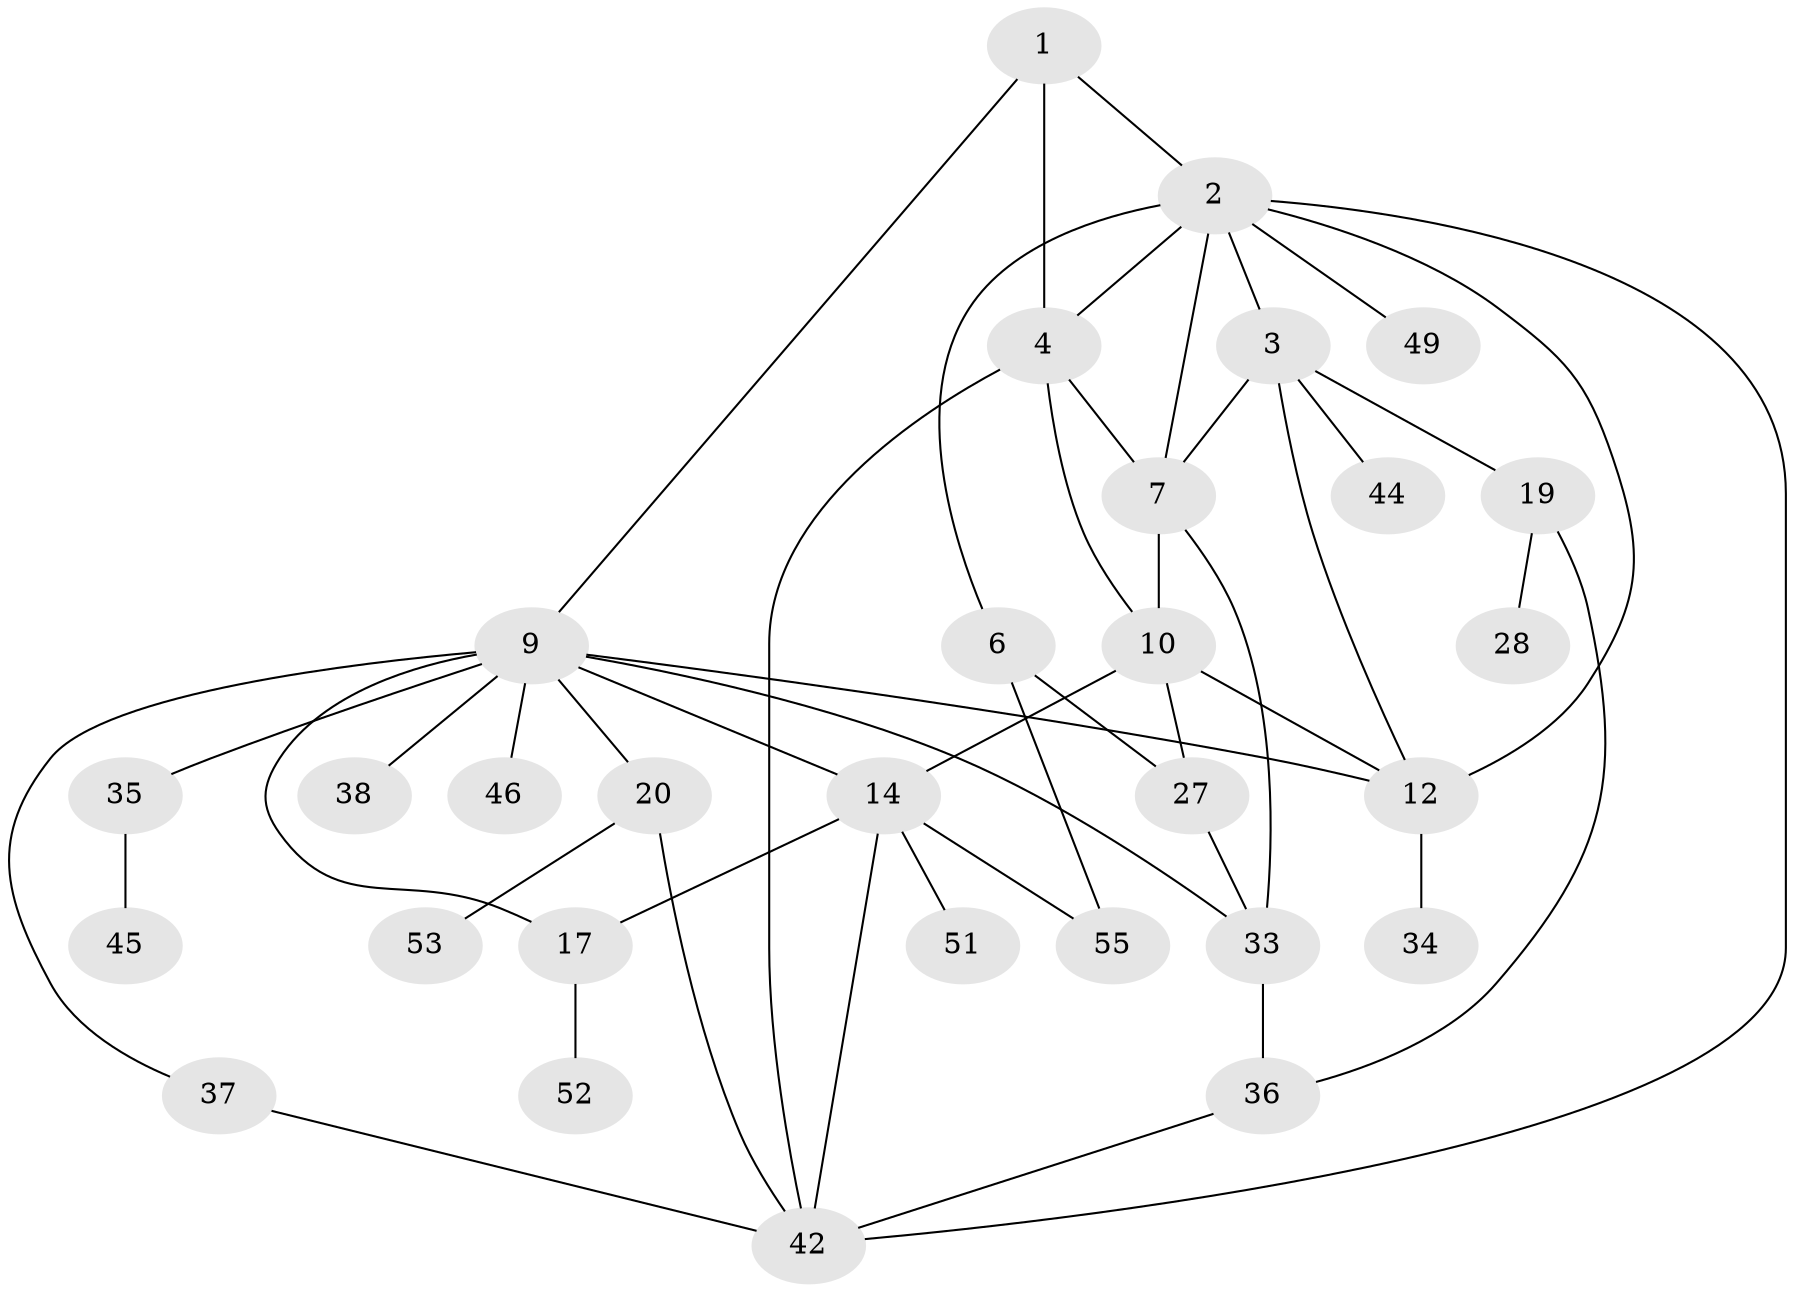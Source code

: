 // original degree distribution, {4: 0.11475409836065574, 6: 0.03278688524590164, 2: 0.16393442622950818, 5: 0.06557377049180328, 9: 0.01639344262295082, 3: 0.29508196721311475, 1: 0.3114754098360656}
// Generated by graph-tools (version 1.1) at 2025/13/03/09/25 04:13:22]
// undirected, 30 vertices, 48 edges
graph export_dot {
graph [start="1"]
  node [color=gray90,style=filled];
  1 [super="+39+8"];
  2 [super="+41"];
  3 [super="+5"];
  4 [super="+60"];
  6 [super="+25"];
  7 [super="+18+30"];
  9 [super="+29+11+16+23"];
  10 [super="+22"];
  12 [super="+13+31"];
  14 [super="+24+15"];
  17;
  19 [super="+26+21"];
  20 [super="+43"];
  27;
  28;
  33 [super="+54"];
  34;
  35;
  36 [super="+50"];
  37 [super="+47"];
  38;
  42 [super="+48"];
  44;
  45;
  46;
  49;
  51;
  52;
  53;
  55;
  1 -- 2;
  1 -- 9;
  1 -- 4;
  2 -- 3;
  2 -- 4;
  2 -- 6;
  2 -- 7;
  2 -- 49;
  2 -- 12;
  2 -- 42;
  3 -- 19;
  3 -- 7;
  3 -- 12;
  3 -- 44;
  4 -- 42;
  4 -- 7;
  4 -- 10;
  6 -- 27;
  6 -- 55;
  7 -- 10 [weight=2];
  7 -- 33;
  9 -- 14;
  9 -- 17;
  9 -- 12;
  9 -- 38;
  9 -- 46;
  9 -- 35;
  9 -- 20;
  9 -- 37;
  9 -- 33;
  10 -- 27;
  10 -- 12;
  10 -- 14;
  12 -- 34;
  14 -- 17;
  14 -- 51;
  14 -- 55;
  14 -- 42;
  17 -- 52;
  19 -- 28;
  19 -- 36;
  20 -- 53;
  20 -- 42;
  27 -- 33;
  33 -- 36;
  35 -- 45;
  36 -- 42;
  37 -- 42;
}
